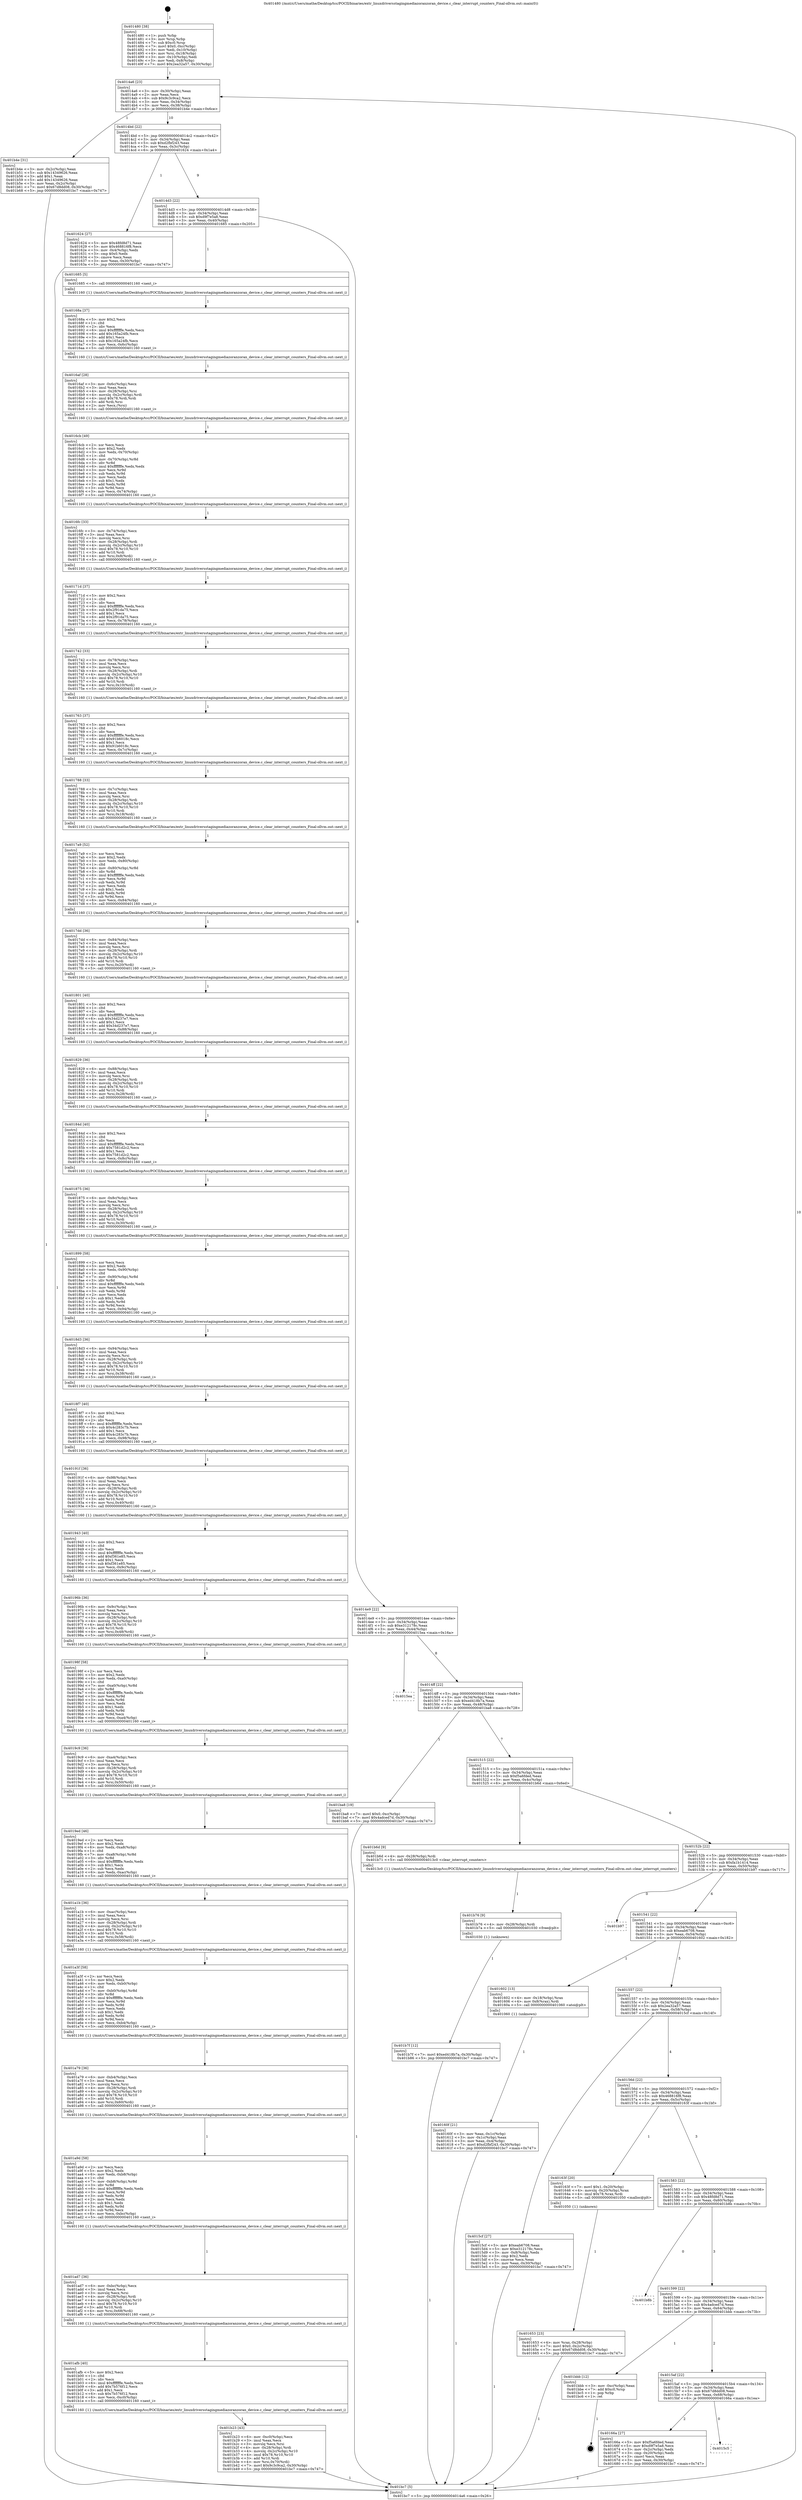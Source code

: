 digraph "0x401480" {
  label = "0x401480 (/mnt/c/Users/mathe/Desktop/tcc/POCII/binaries/extr_linuxdriversstagingmediazoranzoran_device.c_clear_interrupt_counters_Final-ollvm.out::main(0))"
  labelloc = "t"
  node[shape=record]

  Entry [label="",width=0.3,height=0.3,shape=circle,fillcolor=black,style=filled]
  "0x4014a6" [label="{
     0x4014a6 [23]\l
     | [instrs]\l
     &nbsp;&nbsp;0x4014a6 \<+3\>: mov -0x30(%rbp),%eax\l
     &nbsp;&nbsp;0x4014a9 \<+2\>: mov %eax,%ecx\l
     &nbsp;&nbsp;0x4014ab \<+6\>: sub $0x9c3c9ca2,%ecx\l
     &nbsp;&nbsp;0x4014b1 \<+3\>: mov %eax,-0x34(%rbp)\l
     &nbsp;&nbsp;0x4014b4 \<+3\>: mov %ecx,-0x38(%rbp)\l
     &nbsp;&nbsp;0x4014b7 \<+6\>: je 0000000000401b4e \<main+0x6ce\>\l
  }"]
  "0x401b4e" [label="{
     0x401b4e [31]\l
     | [instrs]\l
     &nbsp;&nbsp;0x401b4e \<+3\>: mov -0x2c(%rbp),%eax\l
     &nbsp;&nbsp;0x401b51 \<+5\>: sub $0x14349626,%eax\l
     &nbsp;&nbsp;0x401b56 \<+3\>: add $0x1,%eax\l
     &nbsp;&nbsp;0x401b59 \<+5\>: add $0x14349626,%eax\l
     &nbsp;&nbsp;0x401b5e \<+3\>: mov %eax,-0x2c(%rbp)\l
     &nbsp;&nbsp;0x401b61 \<+7\>: movl $0x67d8dd08,-0x30(%rbp)\l
     &nbsp;&nbsp;0x401b68 \<+5\>: jmp 0000000000401bc7 \<main+0x747\>\l
  }"]
  "0x4014bd" [label="{
     0x4014bd [22]\l
     | [instrs]\l
     &nbsp;&nbsp;0x4014bd \<+5\>: jmp 00000000004014c2 \<main+0x42\>\l
     &nbsp;&nbsp;0x4014c2 \<+3\>: mov -0x34(%rbp),%eax\l
     &nbsp;&nbsp;0x4014c5 \<+5\>: sub $0xd2fbf243,%eax\l
     &nbsp;&nbsp;0x4014ca \<+3\>: mov %eax,-0x3c(%rbp)\l
     &nbsp;&nbsp;0x4014cd \<+6\>: je 0000000000401624 \<main+0x1a4\>\l
  }"]
  Exit [label="",width=0.3,height=0.3,shape=circle,fillcolor=black,style=filled,peripheries=2]
  "0x401624" [label="{
     0x401624 [27]\l
     | [instrs]\l
     &nbsp;&nbsp;0x401624 \<+5\>: mov $0x48fd8d71,%eax\l
     &nbsp;&nbsp;0x401629 \<+5\>: mov $0x468816f8,%ecx\l
     &nbsp;&nbsp;0x40162e \<+3\>: mov -0x4(%rbp),%edx\l
     &nbsp;&nbsp;0x401631 \<+3\>: cmp $0x0,%edx\l
     &nbsp;&nbsp;0x401634 \<+3\>: cmove %ecx,%eax\l
     &nbsp;&nbsp;0x401637 \<+3\>: mov %eax,-0x30(%rbp)\l
     &nbsp;&nbsp;0x40163a \<+5\>: jmp 0000000000401bc7 \<main+0x747\>\l
  }"]
  "0x4014d3" [label="{
     0x4014d3 [22]\l
     | [instrs]\l
     &nbsp;&nbsp;0x4014d3 \<+5\>: jmp 00000000004014d8 \<main+0x58\>\l
     &nbsp;&nbsp;0x4014d8 \<+3\>: mov -0x34(%rbp),%eax\l
     &nbsp;&nbsp;0x4014db \<+5\>: sub $0xd9f7e5a8,%eax\l
     &nbsp;&nbsp;0x4014e0 \<+3\>: mov %eax,-0x40(%rbp)\l
     &nbsp;&nbsp;0x4014e3 \<+6\>: je 0000000000401685 \<main+0x205\>\l
  }"]
  "0x401b7f" [label="{
     0x401b7f [12]\l
     | [instrs]\l
     &nbsp;&nbsp;0x401b7f \<+7\>: movl $0xed418b7a,-0x30(%rbp)\l
     &nbsp;&nbsp;0x401b86 \<+5\>: jmp 0000000000401bc7 \<main+0x747\>\l
  }"]
  "0x401685" [label="{
     0x401685 [5]\l
     | [instrs]\l
     &nbsp;&nbsp;0x401685 \<+5\>: call 0000000000401160 \<next_i\>\l
     | [calls]\l
     &nbsp;&nbsp;0x401160 \{1\} (/mnt/c/Users/mathe/Desktop/tcc/POCII/binaries/extr_linuxdriversstagingmediazoranzoran_device.c_clear_interrupt_counters_Final-ollvm.out::next_i)\l
  }"]
  "0x4014e9" [label="{
     0x4014e9 [22]\l
     | [instrs]\l
     &nbsp;&nbsp;0x4014e9 \<+5\>: jmp 00000000004014ee \<main+0x6e\>\l
     &nbsp;&nbsp;0x4014ee \<+3\>: mov -0x34(%rbp),%eax\l
     &nbsp;&nbsp;0x4014f1 \<+5\>: sub $0xe312178c,%eax\l
     &nbsp;&nbsp;0x4014f6 \<+3\>: mov %eax,-0x44(%rbp)\l
     &nbsp;&nbsp;0x4014f9 \<+6\>: je 00000000004015ea \<main+0x16a\>\l
  }"]
  "0x401b76" [label="{
     0x401b76 [9]\l
     | [instrs]\l
     &nbsp;&nbsp;0x401b76 \<+4\>: mov -0x28(%rbp),%rdi\l
     &nbsp;&nbsp;0x401b7a \<+5\>: call 0000000000401030 \<free@plt\>\l
     | [calls]\l
     &nbsp;&nbsp;0x401030 \{1\} (unknown)\l
  }"]
  "0x4015ea" [label="{
     0x4015ea\l
  }", style=dashed]
  "0x4014ff" [label="{
     0x4014ff [22]\l
     | [instrs]\l
     &nbsp;&nbsp;0x4014ff \<+5\>: jmp 0000000000401504 \<main+0x84\>\l
     &nbsp;&nbsp;0x401504 \<+3\>: mov -0x34(%rbp),%eax\l
     &nbsp;&nbsp;0x401507 \<+5\>: sub $0xed418b7a,%eax\l
     &nbsp;&nbsp;0x40150c \<+3\>: mov %eax,-0x48(%rbp)\l
     &nbsp;&nbsp;0x40150f \<+6\>: je 0000000000401ba8 \<main+0x728\>\l
  }"]
  "0x401b23" [label="{
     0x401b23 [43]\l
     | [instrs]\l
     &nbsp;&nbsp;0x401b23 \<+6\>: mov -0xc0(%rbp),%ecx\l
     &nbsp;&nbsp;0x401b29 \<+3\>: imul %eax,%ecx\l
     &nbsp;&nbsp;0x401b2c \<+3\>: movslq %ecx,%rsi\l
     &nbsp;&nbsp;0x401b2f \<+4\>: mov -0x28(%rbp),%rdi\l
     &nbsp;&nbsp;0x401b33 \<+4\>: movslq -0x2c(%rbp),%r10\l
     &nbsp;&nbsp;0x401b37 \<+4\>: imul $0x78,%r10,%r10\l
     &nbsp;&nbsp;0x401b3b \<+3\>: add %r10,%rdi\l
     &nbsp;&nbsp;0x401b3e \<+4\>: mov %rsi,0x70(%rdi)\l
     &nbsp;&nbsp;0x401b42 \<+7\>: movl $0x9c3c9ca2,-0x30(%rbp)\l
     &nbsp;&nbsp;0x401b49 \<+5\>: jmp 0000000000401bc7 \<main+0x747\>\l
  }"]
  "0x401ba8" [label="{
     0x401ba8 [19]\l
     | [instrs]\l
     &nbsp;&nbsp;0x401ba8 \<+7\>: movl $0x0,-0xc(%rbp)\l
     &nbsp;&nbsp;0x401baf \<+7\>: movl $0x4adced7d,-0x30(%rbp)\l
     &nbsp;&nbsp;0x401bb6 \<+5\>: jmp 0000000000401bc7 \<main+0x747\>\l
  }"]
  "0x401515" [label="{
     0x401515 [22]\l
     | [instrs]\l
     &nbsp;&nbsp;0x401515 \<+5\>: jmp 000000000040151a \<main+0x9a\>\l
     &nbsp;&nbsp;0x40151a \<+3\>: mov -0x34(%rbp),%eax\l
     &nbsp;&nbsp;0x40151d \<+5\>: sub $0xf5a6fded,%eax\l
     &nbsp;&nbsp;0x401522 \<+3\>: mov %eax,-0x4c(%rbp)\l
     &nbsp;&nbsp;0x401525 \<+6\>: je 0000000000401b6d \<main+0x6ed\>\l
  }"]
  "0x401afb" [label="{
     0x401afb [40]\l
     | [instrs]\l
     &nbsp;&nbsp;0x401afb \<+5\>: mov $0x2,%ecx\l
     &nbsp;&nbsp;0x401b00 \<+1\>: cltd\l
     &nbsp;&nbsp;0x401b01 \<+2\>: idiv %ecx\l
     &nbsp;&nbsp;0x401b03 \<+6\>: imul $0xfffffffe,%edx,%ecx\l
     &nbsp;&nbsp;0x401b09 \<+6\>: add $0x7b576f12,%ecx\l
     &nbsp;&nbsp;0x401b0f \<+3\>: add $0x1,%ecx\l
     &nbsp;&nbsp;0x401b12 \<+6\>: sub $0x7b576f12,%ecx\l
     &nbsp;&nbsp;0x401b18 \<+6\>: mov %ecx,-0xc0(%rbp)\l
     &nbsp;&nbsp;0x401b1e \<+5\>: call 0000000000401160 \<next_i\>\l
     | [calls]\l
     &nbsp;&nbsp;0x401160 \{1\} (/mnt/c/Users/mathe/Desktop/tcc/POCII/binaries/extr_linuxdriversstagingmediazoranzoran_device.c_clear_interrupt_counters_Final-ollvm.out::next_i)\l
  }"]
  "0x401b6d" [label="{
     0x401b6d [9]\l
     | [instrs]\l
     &nbsp;&nbsp;0x401b6d \<+4\>: mov -0x28(%rbp),%rdi\l
     &nbsp;&nbsp;0x401b71 \<+5\>: call 00000000004013c0 \<clear_interrupt_counters\>\l
     | [calls]\l
     &nbsp;&nbsp;0x4013c0 \{1\} (/mnt/c/Users/mathe/Desktop/tcc/POCII/binaries/extr_linuxdriversstagingmediazoranzoran_device.c_clear_interrupt_counters_Final-ollvm.out::clear_interrupt_counters)\l
  }"]
  "0x40152b" [label="{
     0x40152b [22]\l
     | [instrs]\l
     &nbsp;&nbsp;0x40152b \<+5\>: jmp 0000000000401530 \<main+0xb0\>\l
     &nbsp;&nbsp;0x401530 \<+3\>: mov -0x34(%rbp),%eax\l
     &nbsp;&nbsp;0x401533 \<+5\>: sub $0xfa1b1414,%eax\l
     &nbsp;&nbsp;0x401538 \<+3\>: mov %eax,-0x50(%rbp)\l
     &nbsp;&nbsp;0x40153b \<+6\>: je 0000000000401b97 \<main+0x717\>\l
  }"]
  "0x401ad7" [label="{
     0x401ad7 [36]\l
     | [instrs]\l
     &nbsp;&nbsp;0x401ad7 \<+6\>: mov -0xbc(%rbp),%ecx\l
     &nbsp;&nbsp;0x401add \<+3\>: imul %eax,%ecx\l
     &nbsp;&nbsp;0x401ae0 \<+3\>: movslq %ecx,%rsi\l
     &nbsp;&nbsp;0x401ae3 \<+4\>: mov -0x28(%rbp),%rdi\l
     &nbsp;&nbsp;0x401ae7 \<+4\>: movslq -0x2c(%rbp),%r10\l
     &nbsp;&nbsp;0x401aeb \<+4\>: imul $0x78,%r10,%r10\l
     &nbsp;&nbsp;0x401aef \<+3\>: add %r10,%rdi\l
     &nbsp;&nbsp;0x401af2 \<+4\>: mov %rsi,0x68(%rdi)\l
     &nbsp;&nbsp;0x401af6 \<+5\>: call 0000000000401160 \<next_i\>\l
     | [calls]\l
     &nbsp;&nbsp;0x401160 \{1\} (/mnt/c/Users/mathe/Desktop/tcc/POCII/binaries/extr_linuxdriversstagingmediazoranzoran_device.c_clear_interrupt_counters_Final-ollvm.out::next_i)\l
  }"]
  "0x401b97" [label="{
     0x401b97\l
  }", style=dashed]
  "0x401541" [label="{
     0x401541 [22]\l
     | [instrs]\l
     &nbsp;&nbsp;0x401541 \<+5\>: jmp 0000000000401546 \<main+0xc6\>\l
     &nbsp;&nbsp;0x401546 \<+3\>: mov -0x34(%rbp),%eax\l
     &nbsp;&nbsp;0x401549 \<+5\>: sub $0xeab6708,%eax\l
     &nbsp;&nbsp;0x40154e \<+3\>: mov %eax,-0x54(%rbp)\l
     &nbsp;&nbsp;0x401551 \<+6\>: je 0000000000401602 \<main+0x182\>\l
  }"]
  "0x401a9d" [label="{
     0x401a9d [58]\l
     | [instrs]\l
     &nbsp;&nbsp;0x401a9d \<+2\>: xor %ecx,%ecx\l
     &nbsp;&nbsp;0x401a9f \<+5\>: mov $0x2,%edx\l
     &nbsp;&nbsp;0x401aa4 \<+6\>: mov %edx,-0xb8(%rbp)\l
     &nbsp;&nbsp;0x401aaa \<+1\>: cltd\l
     &nbsp;&nbsp;0x401aab \<+7\>: mov -0xb8(%rbp),%r8d\l
     &nbsp;&nbsp;0x401ab2 \<+3\>: idiv %r8d\l
     &nbsp;&nbsp;0x401ab5 \<+6\>: imul $0xfffffffe,%edx,%edx\l
     &nbsp;&nbsp;0x401abb \<+3\>: mov %ecx,%r9d\l
     &nbsp;&nbsp;0x401abe \<+3\>: sub %edx,%r9d\l
     &nbsp;&nbsp;0x401ac1 \<+2\>: mov %ecx,%edx\l
     &nbsp;&nbsp;0x401ac3 \<+3\>: sub $0x1,%edx\l
     &nbsp;&nbsp;0x401ac6 \<+3\>: add %edx,%r9d\l
     &nbsp;&nbsp;0x401ac9 \<+3\>: sub %r9d,%ecx\l
     &nbsp;&nbsp;0x401acc \<+6\>: mov %ecx,-0xbc(%rbp)\l
     &nbsp;&nbsp;0x401ad2 \<+5\>: call 0000000000401160 \<next_i\>\l
     | [calls]\l
     &nbsp;&nbsp;0x401160 \{1\} (/mnt/c/Users/mathe/Desktop/tcc/POCII/binaries/extr_linuxdriversstagingmediazoranzoran_device.c_clear_interrupt_counters_Final-ollvm.out::next_i)\l
  }"]
  "0x401602" [label="{
     0x401602 [13]\l
     | [instrs]\l
     &nbsp;&nbsp;0x401602 \<+4\>: mov -0x18(%rbp),%rax\l
     &nbsp;&nbsp;0x401606 \<+4\>: mov 0x8(%rax),%rdi\l
     &nbsp;&nbsp;0x40160a \<+5\>: call 0000000000401060 \<atoi@plt\>\l
     | [calls]\l
     &nbsp;&nbsp;0x401060 \{1\} (unknown)\l
  }"]
  "0x401557" [label="{
     0x401557 [22]\l
     | [instrs]\l
     &nbsp;&nbsp;0x401557 \<+5\>: jmp 000000000040155c \<main+0xdc\>\l
     &nbsp;&nbsp;0x40155c \<+3\>: mov -0x34(%rbp),%eax\l
     &nbsp;&nbsp;0x40155f \<+5\>: sub $0x2ea32a57,%eax\l
     &nbsp;&nbsp;0x401564 \<+3\>: mov %eax,-0x58(%rbp)\l
     &nbsp;&nbsp;0x401567 \<+6\>: je 00000000004015cf \<main+0x14f\>\l
  }"]
  "0x401a79" [label="{
     0x401a79 [36]\l
     | [instrs]\l
     &nbsp;&nbsp;0x401a79 \<+6\>: mov -0xb4(%rbp),%ecx\l
     &nbsp;&nbsp;0x401a7f \<+3\>: imul %eax,%ecx\l
     &nbsp;&nbsp;0x401a82 \<+3\>: movslq %ecx,%rsi\l
     &nbsp;&nbsp;0x401a85 \<+4\>: mov -0x28(%rbp),%rdi\l
     &nbsp;&nbsp;0x401a89 \<+4\>: movslq -0x2c(%rbp),%r10\l
     &nbsp;&nbsp;0x401a8d \<+4\>: imul $0x78,%r10,%r10\l
     &nbsp;&nbsp;0x401a91 \<+3\>: add %r10,%rdi\l
     &nbsp;&nbsp;0x401a94 \<+4\>: mov %rsi,0x60(%rdi)\l
     &nbsp;&nbsp;0x401a98 \<+5\>: call 0000000000401160 \<next_i\>\l
     | [calls]\l
     &nbsp;&nbsp;0x401160 \{1\} (/mnt/c/Users/mathe/Desktop/tcc/POCII/binaries/extr_linuxdriversstagingmediazoranzoran_device.c_clear_interrupt_counters_Final-ollvm.out::next_i)\l
  }"]
  "0x4015cf" [label="{
     0x4015cf [27]\l
     | [instrs]\l
     &nbsp;&nbsp;0x4015cf \<+5\>: mov $0xeab6708,%eax\l
     &nbsp;&nbsp;0x4015d4 \<+5\>: mov $0xe312178c,%ecx\l
     &nbsp;&nbsp;0x4015d9 \<+3\>: mov -0x8(%rbp),%edx\l
     &nbsp;&nbsp;0x4015dc \<+3\>: cmp $0x2,%edx\l
     &nbsp;&nbsp;0x4015df \<+3\>: cmovne %ecx,%eax\l
     &nbsp;&nbsp;0x4015e2 \<+3\>: mov %eax,-0x30(%rbp)\l
     &nbsp;&nbsp;0x4015e5 \<+5\>: jmp 0000000000401bc7 \<main+0x747\>\l
  }"]
  "0x40156d" [label="{
     0x40156d [22]\l
     | [instrs]\l
     &nbsp;&nbsp;0x40156d \<+5\>: jmp 0000000000401572 \<main+0xf2\>\l
     &nbsp;&nbsp;0x401572 \<+3\>: mov -0x34(%rbp),%eax\l
     &nbsp;&nbsp;0x401575 \<+5\>: sub $0x468816f8,%eax\l
     &nbsp;&nbsp;0x40157a \<+3\>: mov %eax,-0x5c(%rbp)\l
     &nbsp;&nbsp;0x40157d \<+6\>: je 000000000040163f \<main+0x1bf\>\l
  }"]
  "0x401bc7" [label="{
     0x401bc7 [5]\l
     | [instrs]\l
     &nbsp;&nbsp;0x401bc7 \<+5\>: jmp 00000000004014a6 \<main+0x26\>\l
  }"]
  "0x401480" [label="{
     0x401480 [38]\l
     | [instrs]\l
     &nbsp;&nbsp;0x401480 \<+1\>: push %rbp\l
     &nbsp;&nbsp;0x401481 \<+3\>: mov %rsp,%rbp\l
     &nbsp;&nbsp;0x401484 \<+7\>: sub $0xc0,%rsp\l
     &nbsp;&nbsp;0x40148b \<+7\>: movl $0x0,-0xc(%rbp)\l
     &nbsp;&nbsp;0x401492 \<+3\>: mov %edi,-0x10(%rbp)\l
     &nbsp;&nbsp;0x401495 \<+4\>: mov %rsi,-0x18(%rbp)\l
     &nbsp;&nbsp;0x401499 \<+3\>: mov -0x10(%rbp),%edi\l
     &nbsp;&nbsp;0x40149c \<+3\>: mov %edi,-0x8(%rbp)\l
     &nbsp;&nbsp;0x40149f \<+7\>: movl $0x2ea32a57,-0x30(%rbp)\l
  }"]
  "0x40160f" [label="{
     0x40160f [21]\l
     | [instrs]\l
     &nbsp;&nbsp;0x40160f \<+3\>: mov %eax,-0x1c(%rbp)\l
     &nbsp;&nbsp;0x401612 \<+3\>: mov -0x1c(%rbp),%eax\l
     &nbsp;&nbsp;0x401615 \<+3\>: mov %eax,-0x4(%rbp)\l
     &nbsp;&nbsp;0x401618 \<+7\>: movl $0xd2fbf243,-0x30(%rbp)\l
     &nbsp;&nbsp;0x40161f \<+5\>: jmp 0000000000401bc7 \<main+0x747\>\l
  }"]
  "0x401a3f" [label="{
     0x401a3f [58]\l
     | [instrs]\l
     &nbsp;&nbsp;0x401a3f \<+2\>: xor %ecx,%ecx\l
     &nbsp;&nbsp;0x401a41 \<+5\>: mov $0x2,%edx\l
     &nbsp;&nbsp;0x401a46 \<+6\>: mov %edx,-0xb0(%rbp)\l
     &nbsp;&nbsp;0x401a4c \<+1\>: cltd\l
     &nbsp;&nbsp;0x401a4d \<+7\>: mov -0xb0(%rbp),%r8d\l
     &nbsp;&nbsp;0x401a54 \<+3\>: idiv %r8d\l
     &nbsp;&nbsp;0x401a57 \<+6\>: imul $0xfffffffe,%edx,%edx\l
     &nbsp;&nbsp;0x401a5d \<+3\>: mov %ecx,%r9d\l
     &nbsp;&nbsp;0x401a60 \<+3\>: sub %edx,%r9d\l
     &nbsp;&nbsp;0x401a63 \<+2\>: mov %ecx,%edx\l
     &nbsp;&nbsp;0x401a65 \<+3\>: sub $0x1,%edx\l
     &nbsp;&nbsp;0x401a68 \<+3\>: add %edx,%r9d\l
     &nbsp;&nbsp;0x401a6b \<+3\>: sub %r9d,%ecx\l
     &nbsp;&nbsp;0x401a6e \<+6\>: mov %ecx,-0xb4(%rbp)\l
     &nbsp;&nbsp;0x401a74 \<+5\>: call 0000000000401160 \<next_i\>\l
     | [calls]\l
     &nbsp;&nbsp;0x401160 \{1\} (/mnt/c/Users/mathe/Desktop/tcc/POCII/binaries/extr_linuxdriversstagingmediazoranzoran_device.c_clear_interrupt_counters_Final-ollvm.out::next_i)\l
  }"]
  "0x40163f" [label="{
     0x40163f [20]\l
     | [instrs]\l
     &nbsp;&nbsp;0x40163f \<+7\>: movl $0x1,-0x20(%rbp)\l
     &nbsp;&nbsp;0x401646 \<+4\>: movslq -0x20(%rbp),%rax\l
     &nbsp;&nbsp;0x40164a \<+4\>: imul $0x78,%rax,%rdi\l
     &nbsp;&nbsp;0x40164e \<+5\>: call 0000000000401050 \<malloc@plt\>\l
     | [calls]\l
     &nbsp;&nbsp;0x401050 \{1\} (unknown)\l
  }"]
  "0x401583" [label="{
     0x401583 [22]\l
     | [instrs]\l
     &nbsp;&nbsp;0x401583 \<+5\>: jmp 0000000000401588 \<main+0x108\>\l
     &nbsp;&nbsp;0x401588 \<+3\>: mov -0x34(%rbp),%eax\l
     &nbsp;&nbsp;0x40158b \<+5\>: sub $0x48fd8d71,%eax\l
     &nbsp;&nbsp;0x401590 \<+3\>: mov %eax,-0x60(%rbp)\l
     &nbsp;&nbsp;0x401593 \<+6\>: je 0000000000401b8b \<main+0x70b\>\l
  }"]
  "0x401653" [label="{
     0x401653 [23]\l
     | [instrs]\l
     &nbsp;&nbsp;0x401653 \<+4\>: mov %rax,-0x28(%rbp)\l
     &nbsp;&nbsp;0x401657 \<+7\>: movl $0x0,-0x2c(%rbp)\l
     &nbsp;&nbsp;0x40165e \<+7\>: movl $0x67d8dd08,-0x30(%rbp)\l
     &nbsp;&nbsp;0x401665 \<+5\>: jmp 0000000000401bc7 \<main+0x747\>\l
  }"]
  "0x401a1b" [label="{
     0x401a1b [36]\l
     | [instrs]\l
     &nbsp;&nbsp;0x401a1b \<+6\>: mov -0xac(%rbp),%ecx\l
     &nbsp;&nbsp;0x401a21 \<+3\>: imul %eax,%ecx\l
     &nbsp;&nbsp;0x401a24 \<+3\>: movslq %ecx,%rsi\l
     &nbsp;&nbsp;0x401a27 \<+4\>: mov -0x28(%rbp),%rdi\l
     &nbsp;&nbsp;0x401a2b \<+4\>: movslq -0x2c(%rbp),%r10\l
     &nbsp;&nbsp;0x401a2f \<+4\>: imul $0x78,%r10,%r10\l
     &nbsp;&nbsp;0x401a33 \<+3\>: add %r10,%rdi\l
     &nbsp;&nbsp;0x401a36 \<+4\>: mov %rsi,0x58(%rdi)\l
     &nbsp;&nbsp;0x401a3a \<+5\>: call 0000000000401160 \<next_i\>\l
     | [calls]\l
     &nbsp;&nbsp;0x401160 \{1\} (/mnt/c/Users/mathe/Desktop/tcc/POCII/binaries/extr_linuxdriversstagingmediazoranzoran_device.c_clear_interrupt_counters_Final-ollvm.out::next_i)\l
  }"]
  "0x401b8b" [label="{
     0x401b8b\l
  }", style=dashed]
  "0x401599" [label="{
     0x401599 [22]\l
     | [instrs]\l
     &nbsp;&nbsp;0x401599 \<+5\>: jmp 000000000040159e \<main+0x11e\>\l
     &nbsp;&nbsp;0x40159e \<+3\>: mov -0x34(%rbp),%eax\l
     &nbsp;&nbsp;0x4015a1 \<+5\>: sub $0x4adced7d,%eax\l
     &nbsp;&nbsp;0x4015a6 \<+3\>: mov %eax,-0x64(%rbp)\l
     &nbsp;&nbsp;0x4015a9 \<+6\>: je 0000000000401bbb \<main+0x73b\>\l
  }"]
  "0x4019ed" [label="{
     0x4019ed [46]\l
     | [instrs]\l
     &nbsp;&nbsp;0x4019ed \<+2\>: xor %ecx,%ecx\l
     &nbsp;&nbsp;0x4019ef \<+5\>: mov $0x2,%edx\l
     &nbsp;&nbsp;0x4019f4 \<+6\>: mov %edx,-0xa8(%rbp)\l
     &nbsp;&nbsp;0x4019fa \<+1\>: cltd\l
     &nbsp;&nbsp;0x4019fb \<+7\>: mov -0xa8(%rbp),%r8d\l
     &nbsp;&nbsp;0x401a02 \<+3\>: idiv %r8d\l
     &nbsp;&nbsp;0x401a05 \<+6\>: imul $0xfffffffe,%edx,%edx\l
     &nbsp;&nbsp;0x401a0b \<+3\>: sub $0x1,%ecx\l
     &nbsp;&nbsp;0x401a0e \<+2\>: sub %ecx,%edx\l
     &nbsp;&nbsp;0x401a10 \<+6\>: mov %edx,-0xac(%rbp)\l
     &nbsp;&nbsp;0x401a16 \<+5\>: call 0000000000401160 \<next_i\>\l
     | [calls]\l
     &nbsp;&nbsp;0x401160 \{1\} (/mnt/c/Users/mathe/Desktop/tcc/POCII/binaries/extr_linuxdriversstagingmediazoranzoran_device.c_clear_interrupt_counters_Final-ollvm.out::next_i)\l
  }"]
  "0x401bbb" [label="{
     0x401bbb [12]\l
     | [instrs]\l
     &nbsp;&nbsp;0x401bbb \<+3\>: mov -0xc(%rbp),%eax\l
     &nbsp;&nbsp;0x401bbe \<+7\>: add $0xc0,%rsp\l
     &nbsp;&nbsp;0x401bc5 \<+1\>: pop %rbp\l
     &nbsp;&nbsp;0x401bc6 \<+1\>: ret\l
  }"]
  "0x4015af" [label="{
     0x4015af [22]\l
     | [instrs]\l
     &nbsp;&nbsp;0x4015af \<+5\>: jmp 00000000004015b4 \<main+0x134\>\l
     &nbsp;&nbsp;0x4015b4 \<+3\>: mov -0x34(%rbp),%eax\l
     &nbsp;&nbsp;0x4015b7 \<+5\>: sub $0x67d8dd08,%eax\l
     &nbsp;&nbsp;0x4015bc \<+3\>: mov %eax,-0x68(%rbp)\l
     &nbsp;&nbsp;0x4015bf \<+6\>: je 000000000040166a \<main+0x1ea\>\l
  }"]
  "0x4019c9" [label="{
     0x4019c9 [36]\l
     | [instrs]\l
     &nbsp;&nbsp;0x4019c9 \<+6\>: mov -0xa4(%rbp),%ecx\l
     &nbsp;&nbsp;0x4019cf \<+3\>: imul %eax,%ecx\l
     &nbsp;&nbsp;0x4019d2 \<+3\>: movslq %ecx,%rsi\l
     &nbsp;&nbsp;0x4019d5 \<+4\>: mov -0x28(%rbp),%rdi\l
     &nbsp;&nbsp;0x4019d9 \<+4\>: movslq -0x2c(%rbp),%r10\l
     &nbsp;&nbsp;0x4019dd \<+4\>: imul $0x78,%r10,%r10\l
     &nbsp;&nbsp;0x4019e1 \<+3\>: add %r10,%rdi\l
     &nbsp;&nbsp;0x4019e4 \<+4\>: mov %rsi,0x50(%rdi)\l
     &nbsp;&nbsp;0x4019e8 \<+5\>: call 0000000000401160 \<next_i\>\l
     | [calls]\l
     &nbsp;&nbsp;0x401160 \{1\} (/mnt/c/Users/mathe/Desktop/tcc/POCII/binaries/extr_linuxdriversstagingmediazoranzoran_device.c_clear_interrupt_counters_Final-ollvm.out::next_i)\l
  }"]
  "0x40166a" [label="{
     0x40166a [27]\l
     | [instrs]\l
     &nbsp;&nbsp;0x40166a \<+5\>: mov $0xf5a6fded,%eax\l
     &nbsp;&nbsp;0x40166f \<+5\>: mov $0xd9f7e5a8,%ecx\l
     &nbsp;&nbsp;0x401674 \<+3\>: mov -0x2c(%rbp),%edx\l
     &nbsp;&nbsp;0x401677 \<+3\>: cmp -0x20(%rbp),%edx\l
     &nbsp;&nbsp;0x40167a \<+3\>: cmovl %ecx,%eax\l
     &nbsp;&nbsp;0x40167d \<+3\>: mov %eax,-0x30(%rbp)\l
     &nbsp;&nbsp;0x401680 \<+5\>: jmp 0000000000401bc7 \<main+0x747\>\l
  }"]
  "0x4015c5" [label="{
     0x4015c5\l
  }", style=dashed]
  "0x40168a" [label="{
     0x40168a [37]\l
     | [instrs]\l
     &nbsp;&nbsp;0x40168a \<+5\>: mov $0x2,%ecx\l
     &nbsp;&nbsp;0x40168f \<+1\>: cltd\l
     &nbsp;&nbsp;0x401690 \<+2\>: idiv %ecx\l
     &nbsp;&nbsp;0x401692 \<+6\>: imul $0xfffffffe,%edx,%ecx\l
     &nbsp;&nbsp;0x401698 \<+6\>: add $0x165a24fb,%ecx\l
     &nbsp;&nbsp;0x40169e \<+3\>: add $0x1,%ecx\l
     &nbsp;&nbsp;0x4016a1 \<+6\>: sub $0x165a24fb,%ecx\l
     &nbsp;&nbsp;0x4016a7 \<+3\>: mov %ecx,-0x6c(%rbp)\l
     &nbsp;&nbsp;0x4016aa \<+5\>: call 0000000000401160 \<next_i\>\l
     | [calls]\l
     &nbsp;&nbsp;0x401160 \{1\} (/mnt/c/Users/mathe/Desktop/tcc/POCII/binaries/extr_linuxdriversstagingmediazoranzoran_device.c_clear_interrupt_counters_Final-ollvm.out::next_i)\l
  }"]
  "0x4016af" [label="{
     0x4016af [28]\l
     | [instrs]\l
     &nbsp;&nbsp;0x4016af \<+3\>: mov -0x6c(%rbp),%ecx\l
     &nbsp;&nbsp;0x4016b2 \<+3\>: imul %eax,%ecx\l
     &nbsp;&nbsp;0x4016b5 \<+4\>: mov -0x28(%rbp),%rsi\l
     &nbsp;&nbsp;0x4016b9 \<+4\>: movslq -0x2c(%rbp),%rdi\l
     &nbsp;&nbsp;0x4016bd \<+4\>: imul $0x78,%rdi,%rdi\l
     &nbsp;&nbsp;0x4016c1 \<+3\>: add %rdi,%rsi\l
     &nbsp;&nbsp;0x4016c4 \<+2\>: mov %ecx,(%rsi)\l
     &nbsp;&nbsp;0x4016c6 \<+5\>: call 0000000000401160 \<next_i\>\l
     | [calls]\l
     &nbsp;&nbsp;0x401160 \{1\} (/mnt/c/Users/mathe/Desktop/tcc/POCII/binaries/extr_linuxdriversstagingmediazoranzoran_device.c_clear_interrupt_counters_Final-ollvm.out::next_i)\l
  }"]
  "0x4016cb" [label="{
     0x4016cb [49]\l
     | [instrs]\l
     &nbsp;&nbsp;0x4016cb \<+2\>: xor %ecx,%ecx\l
     &nbsp;&nbsp;0x4016cd \<+5\>: mov $0x2,%edx\l
     &nbsp;&nbsp;0x4016d2 \<+3\>: mov %edx,-0x70(%rbp)\l
     &nbsp;&nbsp;0x4016d5 \<+1\>: cltd\l
     &nbsp;&nbsp;0x4016d6 \<+4\>: mov -0x70(%rbp),%r8d\l
     &nbsp;&nbsp;0x4016da \<+3\>: idiv %r8d\l
     &nbsp;&nbsp;0x4016dd \<+6\>: imul $0xfffffffe,%edx,%edx\l
     &nbsp;&nbsp;0x4016e3 \<+3\>: mov %ecx,%r9d\l
     &nbsp;&nbsp;0x4016e6 \<+3\>: sub %edx,%r9d\l
     &nbsp;&nbsp;0x4016e9 \<+2\>: mov %ecx,%edx\l
     &nbsp;&nbsp;0x4016eb \<+3\>: sub $0x1,%edx\l
     &nbsp;&nbsp;0x4016ee \<+3\>: add %edx,%r9d\l
     &nbsp;&nbsp;0x4016f1 \<+3\>: sub %r9d,%ecx\l
     &nbsp;&nbsp;0x4016f4 \<+3\>: mov %ecx,-0x74(%rbp)\l
     &nbsp;&nbsp;0x4016f7 \<+5\>: call 0000000000401160 \<next_i\>\l
     | [calls]\l
     &nbsp;&nbsp;0x401160 \{1\} (/mnt/c/Users/mathe/Desktop/tcc/POCII/binaries/extr_linuxdriversstagingmediazoranzoran_device.c_clear_interrupt_counters_Final-ollvm.out::next_i)\l
  }"]
  "0x4016fc" [label="{
     0x4016fc [33]\l
     | [instrs]\l
     &nbsp;&nbsp;0x4016fc \<+3\>: mov -0x74(%rbp),%ecx\l
     &nbsp;&nbsp;0x4016ff \<+3\>: imul %eax,%ecx\l
     &nbsp;&nbsp;0x401702 \<+3\>: movslq %ecx,%rsi\l
     &nbsp;&nbsp;0x401705 \<+4\>: mov -0x28(%rbp),%rdi\l
     &nbsp;&nbsp;0x401709 \<+4\>: movslq -0x2c(%rbp),%r10\l
     &nbsp;&nbsp;0x40170d \<+4\>: imul $0x78,%r10,%r10\l
     &nbsp;&nbsp;0x401711 \<+3\>: add %r10,%rdi\l
     &nbsp;&nbsp;0x401714 \<+4\>: mov %rsi,0x8(%rdi)\l
     &nbsp;&nbsp;0x401718 \<+5\>: call 0000000000401160 \<next_i\>\l
     | [calls]\l
     &nbsp;&nbsp;0x401160 \{1\} (/mnt/c/Users/mathe/Desktop/tcc/POCII/binaries/extr_linuxdriversstagingmediazoranzoran_device.c_clear_interrupt_counters_Final-ollvm.out::next_i)\l
  }"]
  "0x40171d" [label="{
     0x40171d [37]\l
     | [instrs]\l
     &nbsp;&nbsp;0x40171d \<+5\>: mov $0x2,%ecx\l
     &nbsp;&nbsp;0x401722 \<+1\>: cltd\l
     &nbsp;&nbsp;0x401723 \<+2\>: idiv %ecx\l
     &nbsp;&nbsp;0x401725 \<+6\>: imul $0xfffffffe,%edx,%ecx\l
     &nbsp;&nbsp;0x40172b \<+6\>: sub $0x2f91da75,%ecx\l
     &nbsp;&nbsp;0x401731 \<+3\>: add $0x1,%ecx\l
     &nbsp;&nbsp;0x401734 \<+6\>: add $0x2f91da75,%ecx\l
     &nbsp;&nbsp;0x40173a \<+3\>: mov %ecx,-0x78(%rbp)\l
     &nbsp;&nbsp;0x40173d \<+5\>: call 0000000000401160 \<next_i\>\l
     | [calls]\l
     &nbsp;&nbsp;0x401160 \{1\} (/mnt/c/Users/mathe/Desktop/tcc/POCII/binaries/extr_linuxdriversstagingmediazoranzoran_device.c_clear_interrupt_counters_Final-ollvm.out::next_i)\l
  }"]
  "0x401742" [label="{
     0x401742 [33]\l
     | [instrs]\l
     &nbsp;&nbsp;0x401742 \<+3\>: mov -0x78(%rbp),%ecx\l
     &nbsp;&nbsp;0x401745 \<+3\>: imul %eax,%ecx\l
     &nbsp;&nbsp;0x401748 \<+3\>: movslq %ecx,%rsi\l
     &nbsp;&nbsp;0x40174b \<+4\>: mov -0x28(%rbp),%rdi\l
     &nbsp;&nbsp;0x40174f \<+4\>: movslq -0x2c(%rbp),%r10\l
     &nbsp;&nbsp;0x401753 \<+4\>: imul $0x78,%r10,%r10\l
     &nbsp;&nbsp;0x401757 \<+3\>: add %r10,%rdi\l
     &nbsp;&nbsp;0x40175a \<+4\>: mov %rsi,0x10(%rdi)\l
     &nbsp;&nbsp;0x40175e \<+5\>: call 0000000000401160 \<next_i\>\l
     | [calls]\l
     &nbsp;&nbsp;0x401160 \{1\} (/mnt/c/Users/mathe/Desktop/tcc/POCII/binaries/extr_linuxdriversstagingmediazoranzoran_device.c_clear_interrupt_counters_Final-ollvm.out::next_i)\l
  }"]
  "0x401763" [label="{
     0x401763 [37]\l
     | [instrs]\l
     &nbsp;&nbsp;0x401763 \<+5\>: mov $0x2,%ecx\l
     &nbsp;&nbsp;0x401768 \<+1\>: cltd\l
     &nbsp;&nbsp;0x401769 \<+2\>: idiv %ecx\l
     &nbsp;&nbsp;0x40176b \<+6\>: imul $0xfffffffe,%edx,%ecx\l
     &nbsp;&nbsp;0x401771 \<+6\>: add $0x91b6018c,%ecx\l
     &nbsp;&nbsp;0x401777 \<+3\>: add $0x1,%ecx\l
     &nbsp;&nbsp;0x40177a \<+6\>: sub $0x91b6018c,%ecx\l
     &nbsp;&nbsp;0x401780 \<+3\>: mov %ecx,-0x7c(%rbp)\l
     &nbsp;&nbsp;0x401783 \<+5\>: call 0000000000401160 \<next_i\>\l
     | [calls]\l
     &nbsp;&nbsp;0x401160 \{1\} (/mnt/c/Users/mathe/Desktop/tcc/POCII/binaries/extr_linuxdriversstagingmediazoranzoran_device.c_clear_interrupt_counters_Final-ollvm.out::next_i)\l
  }"]
  "0x401788" [label="{
     0x401788 [33]\l
     | [instrs]\l
     &nbsp;&nbsp;0x401788 \<+3\>: mov -0x7c(%rbp),%ecx\l
     &nbsp;&nbsp;0x40178b \<+3\>: imul %eax,%ecx\l
     &nbsp;&nbsp;0x40178e \<+3\>: movslq %ecx,%rsi\l
     &nbsp;&nbsp;0x401791 \<+4\>: mov -0x28(%rbp),%rdi\l
     &nbsp;&nbsp;0x401795 \<+4\>: movslq -0x2c(%rbp),%r10\l
     &nbsp;&nbsp;0x401799 \<+4\>: imul $0x78,%r10,%r10\l
     &nbsp;&nbsp;0x40179d \<+3\>: add %r10,%rdi\l
     &nbsp;&nbsp;0x4017a0 \<+4\>: mov %rsi,0x18(%rdi)\l
     &nbsp;&nbsp;0x4017a4 \<+5\>: call 0000000000401160 \<next_i\>\l
     | [calls]\l
     &nbsp;&nbsp;0x401160 \{1\} (/mnt/c/Users/mathe/Desktop/tcc/POCII/binaries/extr_linuxdriversstagingmediazoranzoran_device.c_clear_interrupt_counters_Final-ollvm.out::next_i)\l
  }"]
  "0x4017a9" [label="{
     0x4017a9 [52]\l
     | [instrs]\l
     &nbsp;&nbsp;0x4017a9 \<+2\>: xor %ecx,%ecx\l
     &nbsp;&nbsp;0x4017ab \<+5\>: mov $0x2,%edx\l
     &nbsp;&nbsp;0x4017b0 \<+3\>: mov %edx,-0x80(%rbp)\l
     &nbsp;&nbsp;0x4017b3 \<+1\>: cltd\l
     &nbsp;&nbsp;0x4017b4 \<+4\>: mov -0x80(%rbp),%r8d\l
     &nbsp;&nbsp;0x4017b8 \<+3\>: idiv %r8d\l
     &nbsp;&nbsp;0x4017bb \<+6\>: imul $0xfffffffe,%edx,%edx\l
     &nbsp;&nbsp;0x4017c1 \<+3\>: mov %ecx,%r9d\l
     &nbsp;&nbsp;0x4017c4 \<+3\>: sub %edx,%r9d\l
     &nbsp;&nbsp;0x4017c7 \<+2\>: mov %ecx,%edx\l
     &nbsp;&nbsp;0x4017c9 \<+3\>: sub $0x1,%edx\l
     &nbsp;&nbsp;0x4017cc \<+3\>: add %edx,%r9d\l
     &nbsp;&nbsp;0x4017cf \<+3\>: sub %r9d,%ecx\l
     &nbsp;&nbsp;0x4017d2 \<+6\>: mov %ecx,-0x84(%rbp)\l
     &nbsp;&nbsp;0x4017d8 \<+5\>: call 0000000000401160 \<next_i\>\l
     | [calls]\l
     &nbsp;&nbsp;0x401160 \{1\} (/mnt/c/Users/mathe/Desktop/tcc/POCII/binaries/extr_linuxdriversstagingmediazoranzoran_device.c_clear_interrupt_counters_Final-ollvm.out::next_i)\l
  }"]
  "0x4017dd" [label="{
     0x4017dd [36]\l
     | [instrs]\l
     &nbsp;&nbsp;0x4017dd \<+6\>: mov -0x84(%rbp),%ecx\l
     &nbsp;&nbsp;0x4017e3 \<+3\>: imul %eax,%ecx\l
     &nbsp;&nbsp;0x4017e6 \<+3\>: movslq %ecx,%rsi\l
     &nbsp;&nbsp;0x4017e9 \<+4\>: mov -0x28(%rbp),%rdi\l
     &nbsp;&nbsp;0x4017ed \<+4\>: movslq -0x2c(%rbp),%r10\l
     &nbsp;&nbsp;0x4017f1 \<+4\>: imul $0x78,%r10,%r10\l
     &nbsp;&nbsp;0x4017f5 \<+3\>: add %r10,%rdi\l
     &nbsp;&nbsp;0x4017f8 \<+4\>: mov %rsi,0x20(%rdi)\l
     &nbsp;&nbsp;0x4017fc \<+5\>: call 0000000000401160 \<next_i\>\l
     | [calls]\l
     &nbsp;&nbsp;0x401160 \{1\} (/mnt/c/Users/mathe/Desktop/tcc/POCII/binaries/extr_linuxdriversstagingmediazoranzoran_device.c_clear_interrupt_counters_Final-ollvm.out::next_i)\l
  }"]
  "0x401801" [label="{
     0x401801 [40]\l
     | [instrs]\l
     &nbsp;&nbsp;0x401801 \<+5\>: mov $0x2,%ecx\l
     &nbsp;&nbsp;0x401806 \<+1\>: cltd\l
     &nbsp;&nbsp;0x401807 \<+2\>: idiv %ecx\l
     &nbsp;&nbsp;0x401809 \<+6\>: imul $0xfffffffe,%edx,%ecx\l
     &nbsp;&nbsp;0x40180f \<+6\>: sub $0x34d237e7,%ecx\l
     &nbsp;&nbsp;0x401815 \<+3\>: add $0x1,%ecx\l
     &nbsp;&nbsp;0x401818 \<+6\>: add $0x34d237e7,%ecx\l
     &nbsp;&nbsp;0x40181e \<+6\>: mov %ecx,-0x88(%rbp)\l
     &nbsp;&nbsp;0x401824 \<+5\>: call 0000000000401160 \<next_i\>\l
     | [calls]\l
     &nbsp;&nbsp;0x401160 \{1\} (/mnt/c/Users/mathe/Desktop/tcc/POCII/binaries/extr_linuxdriversstagingmediazoranzoran_device.c_clear_interrupt_counters_Final-ollvm.out::next_i)\l
  }"]
  "0x401829" [label="{
     0x401829 [36]\l
     | [instrs]\l
     &nbsp;&nbsp;0x401829 \<+6\>: mov -0x88(%rbp),%ecx\l
     &nbsp;&nbsp;0x40182f \<+3\>: imul %eax,%ecx\l
     &nbsp;&nbsp;0x401832 \<+3\>: movslq %ecx,%rsi\l
     &nbsp;&nbsp;0x401835 \<+4\>: mov -0x28(%rbp),%rdi\l
     &nbsp;&nbsp;0x401839 \<+4\>: movslq -0x2c(%rbp),%r10\l
     &nbsp;&nbsp;0x40183d \<+4\>: imul $0x78,%r10,%r10\l
     &nbsp;&nbsp;0x401841 \<+3\>: add %r10,%rdi\l
     &nbsp;&nbsp;0x401844 \<+4\>: mov %rsi,0x28(%rdi)\l
     &nbsp;&nbsp;0x401848 \<+5\>: call 0000000000401160 \<next_i\>\l
     | [calls]\l
     &nbsp;&nbsp;0x401160 \{1\} (/mnt/c/Users/mathe/Desktop/tcc/POCII/binaries/extr_linuxdriversstagingmediazoranzoran_device.c_clear_interrupt_counters_Final-ollvm.out::next_i)\l
  }"]
  "0x40184d" [label="{
     0x40184d [40]\l
     | [instrs]\l
     &nbsp;&nbsp;0x40184d \<+5\>: mov $0x2,%ecx\l
     &nbsp;&nbsp;0x401852 \<+1\>: cltd\l
     &nbsp;&nbsp;0x401853 \<+2\>: idiv %ecx\l
     &nbsp;&nbsp;0x401855 \<+6\>: imul $0xfffffffe,%edx,%ecx\l
     &nbsp;&nbsp;0x40185b \<+6\>: add $0x7581d2c2,%ecx\l
     &nbsp;&nbsp;0x401861 \<+3\>: add $0x1,%ecx\l
     &nbsp;&nbsp;0x401864 \<+6\>: sub $0x7581d2c2,%ecx\l
     &nbsp;&nbsp;0x40186a \<+6\>: mov %ecx,-0x8c(%rbp)\l
     &nbsp;&nbsp;0x401870 \<+5\>: call 0000000000401160 \<next_i\>\l
     | [calls]\l
     &nbsp;&nbsp;0x401160 \{1\} (/mnt/c/Users/mathe/Desktop/tcc/POCII/binaries/extr_linuxdriversstagingmediazoranzoran_device.c_clear_interrupt_counters_Final-ollvm.out::next_i)\l
  }"]
  "0x401875" [label="{
     0x401875 [36]\l
     | [instrs]\l
     &nbsp;&nbsp;0x401875 \<+6\>: mov -0x8c(%rbp),%ecx\l
     &nbsp;&nbsp;0x40187b \<+3\>: imul %eax,%ecx\l
     &nbsp;&nbsp;0x40187e \<+3\>: movslq %ecx,%rsi\l
     &nbsp;&nbsp;0x401881 \<+4\>: mov -0x28(%rbp),%rdi\l
     &nbsp;&nbsp;0x401885 \<+4\>: movslq -0x2c(%rbp),%r10\l
     &nbsp;&nbsp;0x401889 \<+4\>: imul $0x78,%r10,%r10\l
     &nbsp;&nbsp;0x40188d \<+3\>: add %r10,%rdi\l
     &nbsp;&nbsp;0x401890 \<+4\>: mov %rsi,0x30(%rdi)\l
     &nbsp;&nbsp;0x401894 \<+5\>: call 0000000000401160 \<next_i\>\l
     | [calls]\l
     &nbsp;&nbsp;0x401160 \{1\} (/mnt/c/Users/mathe/Desktop/tcc/POCII/binaries/extr_linuxdriversstagingmediazoranzoran_device.c_clear_interrupt_counters_Final-ollvm.out::next_i)\l
  }"]
  "0x401899" [label="{
     0x401899 [58]\l
     | [instrs]\l
     &nbsp;&nbsp;0x401899 \<+2\>: xor %ecx,%ecx\l
     &nbsp;&nbsp;0x40189b \<+5\>: mov $0x2,%edx\l
     &nbsp;&nbsp;0x4018a0 \<+6\>: mov %edx,-0x90(%rbp)\l
     &nbsp;&nbsp;0x4018a6 \<+1\>: cltd\l
     &nbsp;&nbsp;0x4018a7 \<+7\>: mov -0x90(%rbp),%r8d\l
     &nbsp;&nbsp;0x4018ae \<+3\>: idiv %r8d\l
     &nbsp;&nbsp;0x4018b1 \<+6\>: imul $0xfffffffe,%edx,%edx\l
     &nbsp;&nbsp;0x4018b7 \<+3\>: mov %ecx,%r9d\l
     &nbsp;&nbsp;0x4018ba \<+3\>: sub %edx,%r9d\l
     &nbsp;&nbsp;0x4018bd \<+2\>: mov %ecx,%edx\l
     &nbsp;&nbsp;0x4018bf \<+3\>: sub $0x1,%edx\l
     &nbsp;&nbsp;0x4018c2 \<+3\>: add %edx,%r9d\l
     &nbsp;&nbsp;0x4018c5 \<+3\>: sub %r9d,%ecx\l
     &nbsp;&nbsp;0x4018c8 \<+6\>: mov %ecx,-0x94(%rbp)\l
     &nbsp;&nbsp;0x4018ce \<+5\>: call 0000000000401160 \<next_i\>\l
     | [calls]\l
     &nbsp;&nbsp;0x401160 \{1\} (/mnt/c/Users/mathe/Desktop/tcc/POCII/binaries/extr_linuxdriversstagingmediazoranzoran_device.c_clear_interrupt_counters_Final-ollvm.out::next_i)\l
  }"]
  "0x4018d3" [label="{
     0x4018d3 [36]\l
     | [instrs]\l
     &nbsp;&nbsp;0x4018d3 \<+6\>: mov -0x94(%rbp),%ecx\l
     &nbsp;&nbsp;0x4018d9 \<+3\>: imul %eax,%ecx\l
     &nbsp;&nbsp;0x4018dc \<+3\>: movslq %ecx,%rsi\l
     &nbsp;&nbsp;0x4018df \<+4\>: mov -0x28(%rbp),%rdi\l
     &nbsp;&nbsp;0x4018e3 \<+4\>: movslq -0x2c(%rbp),%r10\l
     &nbsp;&nbsp;0x4018e7 \<+4\>: imul $0x78,%r10,%r10\l
     &nbsp;&nbsp;0x4018eb \<+3\>: add %r10,%rdi\l
     &nbsp;&nbsp;0x4018ee \<+4\>: mov %rsi,0x38(%rdi)\l
     &nbsp;&nbsp;0x4018f2 \<+5\>: call 0000000000401160 \<next_i\>\l
     | [calls]\l
     &nbsp;&nbsp;0x401160 \{1\} (/mnt/c/Users/mathe/Desktop/tcc/POCII/binaries/extr_linuxdriversstagingmediazoranzoran_device.c_clear_interrupt_counters_Final-ollvm.out::next_i)\l
  }"]
  "0x4018f7" [label="{
     0x4018f7 [40]\l
     | [instrs]\l
     &nbsp;&nbsp;0x4018f7 \<+5\>: mov $0x2,%ecx\l
     &nbsp;&nbsp;0x4018fc \<+1\>: cltd\l
     &nbsp;&nbsp;0x4018fd \<+2\>: idiv %ecx\l
     &nbsp;&nbsp;0x4018ff \<+6\>: imul $0xfffffffe,%edx,%ecx\l
     &nbsp;&nbsp;0x401905 \<+6\>: sub $0x4c283c7b,%ecx\l
     &nbsp;&nbsp;0x40190b \<+3\>: add $0x1,%ecx\l
     &nbsp;&nbsp;0x40190e \<+6\>: add $0x4c283c7b,%ecx\l
     &nbsp;&nbsp;0x401914 \<+6\>: mov %ecx,-0x98(%rbp)\l
     &nbsp;&nbsp;0x40191a \<+5\>: call 0000000000401160 \<next_i\>\l
     | [calls]\l
     &nbsp;&nbsp;0x401160 \{1\} (/mnt/c/Users/mathe/Desktop/tcc/POCII/binaries/extr_linuxdriversstagingmediazoranzoran_device.c_clear_interrupt_counters_Final-ollvm.out::next_i)\l
  }"]
  "0x40191f" [label="{
     0x40191f [36]\l
     | [instrs]\l
     &nbsp;&nbsp;0x40191f \<+6\>: mov -0x98(%rbp),%ecx\l
     &nbsp;&nbsp;0x401925 \<+3\>: imul %eax,%ecx\l
     &nbsp;&nbsp;0x401928 \<+3\>: movslq %ecx,%rsi\l
     &nbsp;&nbsp;0x40192b \<+4\>: mov -0x28(%rbp),%rdi\l
     &nbsp;&nbsp;0x40192f \<+4\>: movslq -0x2c(%rbp),%r10\l
     &nbsp;&nbsp;0x401933 \<+4\>: imul $0x78,%r10,%r10\l
     &nbsp;&nbsp;0x401937 \<+3\>: add %r10,%rdi\l
     &nbsp;&nbsp;0x40193a \<+4\>: mov %rsi,0x40(%rdi)\l
     &nbsp;&nbsp;0x40193e \<+5\>: call 0000000000401160 \<next_i\>\l
     | [calls]\l
     &nbsp;&nbsp;0x401160 \{1\} (/mnt/c/Users/mathe/Desktop/tcc/POCII/binaries/extr_linuxdriversstagingmediazoranzoran_device.c_clear_interrupt_counters_Final-ollvm.out::next_i)\l
  }"]
  "0x401943" [label="{
     0x401943 [40]\l
     | [instrs]\l
     &nbsp;&nbsp;0x401943 \<+5\>: mov $0x2,%ecx\l
     &nbsp;&nbsp;0x401948 \<+1\>: cltd\l
     &nbsp;&nbsp;0x401949 \<+2\>: idiv %ecx\l
     &nbsp;&nbsp;0x40194b \<+6\>: imul $0xfffffffe,%edx,%ecx\l
     &nbsp;&nbsp;0x401951 \<+6\>: add $0xf361e85,%ecx\l
     &nbsp;&nbsp;0x401957 \<+3\>: add $0x1,%ecx\l
     &nbsp;&nbsp;0x40195a \<+6\>: sub $0xf361e85,%ecx\l
     &nbsp;&nbsp;0x401960 \<+6\>: mov %ecx,-0x9c(%rbp)\l
     &nbsp;&nbsp;0x401966 \<+5\>: call 0000000000401160 \<next_i\>\l
     | [calls]\l
     &nbsp;&nbsp;0x401160 \{1\} (/mnt/c/Users/mathe/Desktop/tcc/POCII/binaries/extr_linuxdriversstagingmediazoranzoran_device.c_clear_interrupt_counters_Final-ollvm.out::next_i)\l
  }"]
  "0x40196b" [label="{
     0x40196b [36]\l
     | [instrs]\l
     &nbsp;&nbsp;0x40196b \<+6\>: mov -0x9c(%rbp),%ecx\l
     &nbsp;&nbsp;0x401971 \<+3\>: imul %eax,%ecx\l
     &nbsp;&nbsp;0x401974 \<+3\>: movslq %ecx,%rsi\l
     &nbsp;&nbsp;0x401977 \<+4\>: mov -0x28(%rbp),%rdi\l
     &nbsp;&nbsp;0x40197b \<+4\>: movslq -0x2c(%rbp),%r10\l
     &nbsp;&nbsp;0x40197f \<+4\>: imul $0x78,%r10,%r10\l
     &nbsp;&nbsp;0x401983 \<+3\>: add %r10,%rdi\l
     &nbsp;&nbsp;0x401986 \<+4\>: mov %rsi,0x48(%rdi)\l
     &nbsp;&nbsp;0x40198a \<+5\>: call 0000000000401160 \<next_i\>\l
     | [calls]\l
     &nbsp;&nbsp;0x401160 \{1\} (/mnt/c/Users/mathe/Desktop/tcc/POCII/binaries/extr_linuxdriversstagingmediazoranzoran_device.c_clear_interrupt_counters_Final-ollvm.out::next_i)\l
  }"]
  "0x40198f" [label="{
     0x40198f [58]\l
     | [instrs]\l
     &nbsp;&nbsp;0x40198f \<+2\>: xor %ecx,%ecx\l
     &nbsp;&nbsp;0x401991 \<+5\>: mov $0x2,%edx\l
     &nbsp;&nbsp;0x401996 \<+6\>: mov %edx,-0xa0(%rbp)\l
     &nbsp;&nbsp;0x40199c \<+1\>: cltd\l
     &nbsp;&nbsp;0x40199d \<+7\>: mov -0xa0(%rbp),%r8d\l
     &nbsp;&nbsp;0x4019a4 \<+3\>: idiv %r8d\l
     &nbsp;&nbsp;0x4019a7 \<+6\>: imul $0xfffffffe,%edx,%edx\l
     &nbsp;&nbsp;0x4019ad \<+3\>: mov %ecx,%r9d\l
     &nbsp;&nbsp;0x4019b0 \<+3\>: sub %edx,%r9d\l
     &nbsp;&nbsp;0x4019b3 \<+2\>: mov %ecx,%edx\l
     &nbsp;&nbsp;0x4019b5 \<+3\>: sub $0x1,%edx\l
     &nbsp;&nbsp;0x4019b8 \<+3\>: add %edx,%r9d\l
     &nbsp;&nbsp;0x4019bb \<+3\>: sub %r9d,%ecx\l
     &nbsp;&nbsp;0x4019be \<+6\>: mov %ecx,-0xa4(%rbp)\l
     &nbsp;&nbsp;0x4019c4 \<+5\>: call 0000000000401160 \<next_i\>\l
     | [calls]\l
     &nbsp;&nbsp;0x401160 \{1\} (/mnt/c/Users/mathe/Desktop/tcc/POCII/binaries/extr_linuxdriversstagingmediazoranzoran_device.c_clear_interrupt_counters_Final-ollvm.out::next_i)\l
  }"]
  Entry -> "0x401480" [label=" 1"]
  "0x4014a6" -> "0x401b4e" [label=" 1"]
  "0x4014a6" -> "0x4014bd" [label=" 10"]
  "0x401bbb" -> Exit [label=" 1"]
  "0x4014bd" -> "0x401624" [label=" 1"]
  "0x4014bd" -> "0x4014d3" [label=" 9"]
  "0x401ba8" -> "0x401bc7" [label=" 1"]
  "0x4014d3" -> "0x401685" [label=" 1"]
  "0x4014d3" -> "0x4014e9" [label=" 8"]
  "0x401b7f" -> "0x401bc7" [label=" 1"]
  "0x4014e9" -> "0x4015ea" [label=" 0"]
  "0x4014e9" -> "0x4014ff" [label=" 8"]
  "0x401b76" -> "0x401b7f" [label=" 1"]
  "0x4014ff" -> "0x401ba8" [label=" 1"]
  "0x4014ff" -> "0x401515" [label=" 7"]
  "0x401b6d" -> "0x401b76" [label=" 1"]
  "0x401515" -> "0x401b6d" [label=" 1"]
  "0x401515" -> "0x40152b" [label=" 6"]
  "0x401b4e" -> "0x401bc7" [label=" 1"]
  "0x40152b" -> "0x401b97" [label=" 0"]
  "0x40152b" -> "0x401541" [label=" 6"]
  "0x401b23" -> "0x401bc7" [label=" 1"]
  "0x401541" -> "0x401602" [label=" 1"]
  "0x401541" -> "0x401557" [label=" 5"]
  "0x401afb" -> "0x401b23" [label=" 1"]
  "0x401557" -> "0x4015cf" [label=" 1"]
  "0x401557" -> "0x40156d" [label=" 4"]
  "0x4015cf" -> "0x401bc7" [label=" 1"]
  "0x401480" -> "0x4014a6" [label=" 1"]
  "0x401bc7" -> "0x4014a6" [label=" 10"]
  "0x401602" -> "0x40160f" [label=" 1"]
  "0x40160f" -> "0x401bc7" [label=" 1"]
  "0x401624" -> "0x401bc7" [label=" 1"]
  "0x401ad7" -> "0x401afb" [label=" 1"]
  "0x40156d" -> "0x40163f" [label=" 1"]
  "0x40156d" -> "0x401583" [label=" 3"]
  "0x40163f" -> "0x401653" [label=" 1"]
  "0x401653" -> "0x401bc7" [label=" 1"]
  "0x401a9d" -> "0x401ad7" [label=" 1"]
  "0x401583" -> "0x401b8b" [label=" 0"]
  "0x401583" -> "0x401599" [label=" 3"]
  "0x401a79" -> "0x401a9d" [label=" 1"]
  "0x401599" -> "0x401bbb" [label=" 1"]
  "0x401599" -> "0x4015af" [label=" 2"]
  "0x401a3f" -> "0x401a79" [label=" 1"]
  "0x4015af" -> "0x40166a" [label=" 2"]
  "0x4015af" -> "0x4015c5" [label=" 0"]
  "0x40166a" -> "0x401bc7" [label=" 2"]
  "0x401685" -> "0x40168a" [label=" 1"]
  "0x40168a" -> "0x4016af" [label=" 1"]
  "0x4016af" -> "0x4016cb" [label=" 1"]
  "0x4016cb" -> "0x4016fc" [label=" 1"]
  "0x4016fc" -> "0x40171d" [label=" 1"]
  "0x40171d" -> "0x401742" [label=" 1"]
  "0x401742" -> "0x401763" [label=" 1"]
  "0x401763" -> "0x401788" [label=" 1"]
  "0x401788" -> "0x4017a9" [label=" 1"]
  "0x4017a9" -> "0x4017dd" [label=" 1"]
  "0x4017dd" -> "0x401801" [label=" 1"]
  "0x401801" -> "0x401829" [label=" 1"]
  "0x401829" -> "0x40184d" [label=" 1"]
  "0x40184d" -> "0x401875" [label=" 1"]
  "0x401875" -> "0x401899" [label=" 1"]
  "0x401899" -> "0x4018d3" [label=" 1"]
  "0x4018d3" -> "0x4018f7" [label=" 1"]
  "0x4018f7" -> "0x40191f" [label=" 1"]
  "0x40191f" -> "0x401943" [label=" 1"]
  "0x401943" -> "0x40196b" [label=" 1"]
  "0x40196b" -> "0x40198f" [label=" 1"]
  "0x40198f" -> "0x4019c9" [label=" 1"]
  "0x4019c9" -> "0x4019ed" [label=" 1"]
  "0x4019ed" -> "0x401a1b" [label=" 1"]
  "0x401a1b" -> "0x401a3f" [label=" 1"]
}
